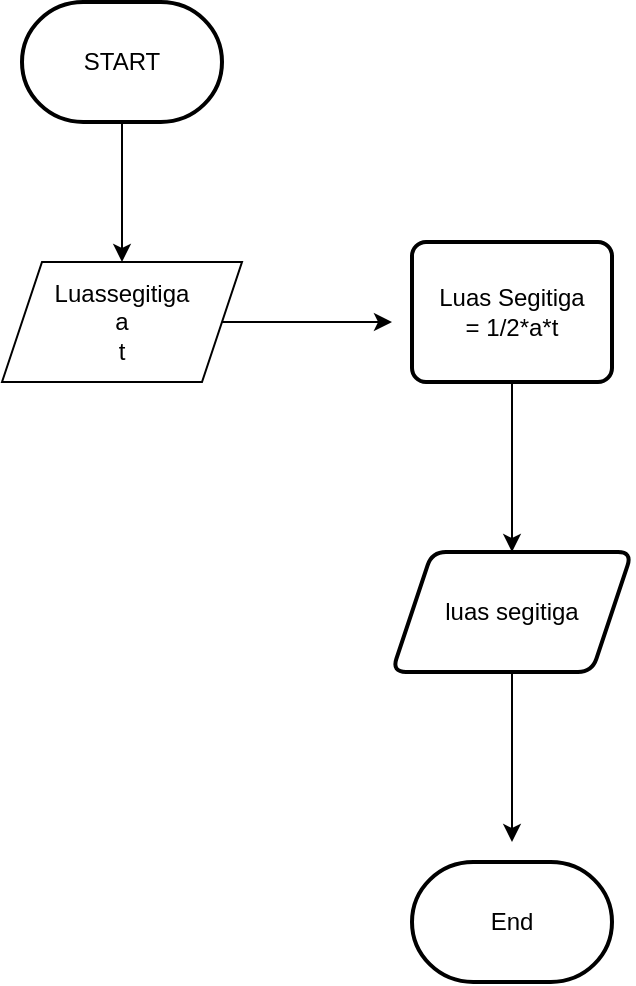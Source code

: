 <mxfile version="22.0.4" type="github">
  <diagram name="Page-1" id="PUl4ZuEwKHdQot3IPrLN">
    <mxGraphModel dx="880" dy="1570" grid="1" gridSize="10" guides="1" tooltips="1" connect="1" arrows="1" fold="1" page="1" pageScale="1" pageWidth="850" pageHeight="1100" math="0" shadow="0">
      <root>
        <mxCell id="0" />
        <mxCell id="1" parent="0" />
        <mxCell id="dYSeT-IemVLtgPIhnyvB-1" style="edgeStyle=orthogonalEdgeStyle;rounded=0;orthogonalLoop=1;jettySize=auto;html=1;exitX=1;exitY=0.5;exitDx=0;exitDy=0;" edge="1" parent="1" source="dYSeT-IemVLtgPIhnyvB-2">
          <mxGeometry relative="1" as="geometry">
            <mxPoint x="560" y="70" as="targetPoint" />
          </mxGeometry>
        </mxCell>
        <mxCell id="dYSeT-IemVLtgPIhnyvB-2" value="&lt;div&gt;Luassegitiga&lt;/div&gt;&lt;div&gt;a&lt;/div&gt;&lt;div&gt;t&lt;br&gt;&lt;/div&gt;" style="shape=parallelogram;perimeter=parallelogramPerimeter;whiteSpace=wrap;html=1;fixedSize=1;" vertex="1" parent="1">
          <mxGeometry x="365" y="40" width="120" height="60" as="geometry" />
        </mxCell>
        <mxCell id="dYSeT-IemVLtgPIhnyvB-3" style="edgeStyle=orthogonalEdgeStyle;rounded=0;orthogonalLoop=1;jettySize=auto;html=1;exitX=0.5;exitY=1;exitDx=0;exitDy=0;exitPerimeter=0;" edge="1" parent="1" source="dYSeT-IemVLtgPIhnyvB-4">
          <mxGeometry relative="1" as="geometry">
            <mxPoint x="425" y="40" as="targetPoint" />
          </mxGeometry>
        </mxCell>
        <mxCell id="dYSeT-IemVLtgPIhnyvB-4" value="START" style="strokeWidth=2;html=1;shape=mxgraph.flowchart.terminator;whiteSpace=wrap;" vertex="1" parent="1">
          <mxGeometry x="375" y="-90" width="100" height="60" as="geometry" />
        </mxCell>
        <mxCell id="dYSeT-IemVLtgPIhnyvB-5" value="" style="edgeStyle=orthogonalEdgeStyle;rounded=0;orthogonalLoop=1;jettySize=auto;html=1;" edge="1" parent="1" source="dYSeT-IemVLtgPIhnyvB-6" target="dYSeT-IemVLtgPIhnyvB-8">
          <mxGeometry relative="1" as="geometry" />
        </mxCell>
        <mxCell id="dYSeT-IemVLtgPIhnyvB-6" value="&lt;div&gt;Luas Segitiga&lt;/div&gt;&lt;div&gt;= 1/2*a*t&lt;br&gt;&lt;/div&gt;" style="rounded=1;whiteSpace=wrap;html=1;absoluteArcSize=1;arcSize=14;strokeWidth=2;" vertex="1" parent="1">
          <mxGeometry x="570" y="30" width="100" height="70" as="geometry" />
        </mxCell>
        <mxCell id="dYSeT-IemVLtgPIhnyvB-7" style="edgeStyle=orthogonalEdgeStyle;rounded=0;orthogonalLoop=1;jettySize=auto;html=1;exitX=0.5;exitY=1;exitDx=0;exitDy=0;" edge="1" parent="1" source="dYSeT-IemVLtgPIhnyvB-8">
          <mxGeometry relative="1" as="geometry">
            <mxPoint x="620" y="330" as="targetPoint" />
          </mxGeometry>
        </mxCell>
        <mxCell id="dYSeT-IemVLtgPIhnyvB-8" value="luas segitiga" style="shape=parallelogram;perimeter=parallelogramPerimeter;whiteSpace=wrap;html=1;fixedSize=1;rounded=1;arcSize=14;strokeWidth=2;" vertex="1" parent="1">
          <mxGeometry x="560" y="185" width="120" height="60" as="geometry" />
        </mxCell>
        <mxCell id="dYSeT-IemVLtgPIhnyvB-9" value="End" style="strokeWidth=2;html=1;shape=mxgraph.flowchart.terminator;whiteSpace=wrap;" vertex="1" parent="1">
          <mxGeometry x="570" y="340" width="100" height="60" as="geometry" />
        </mxCell>
      </root>
    </mxGraphModel>
  </diagram>
</mxfile>
